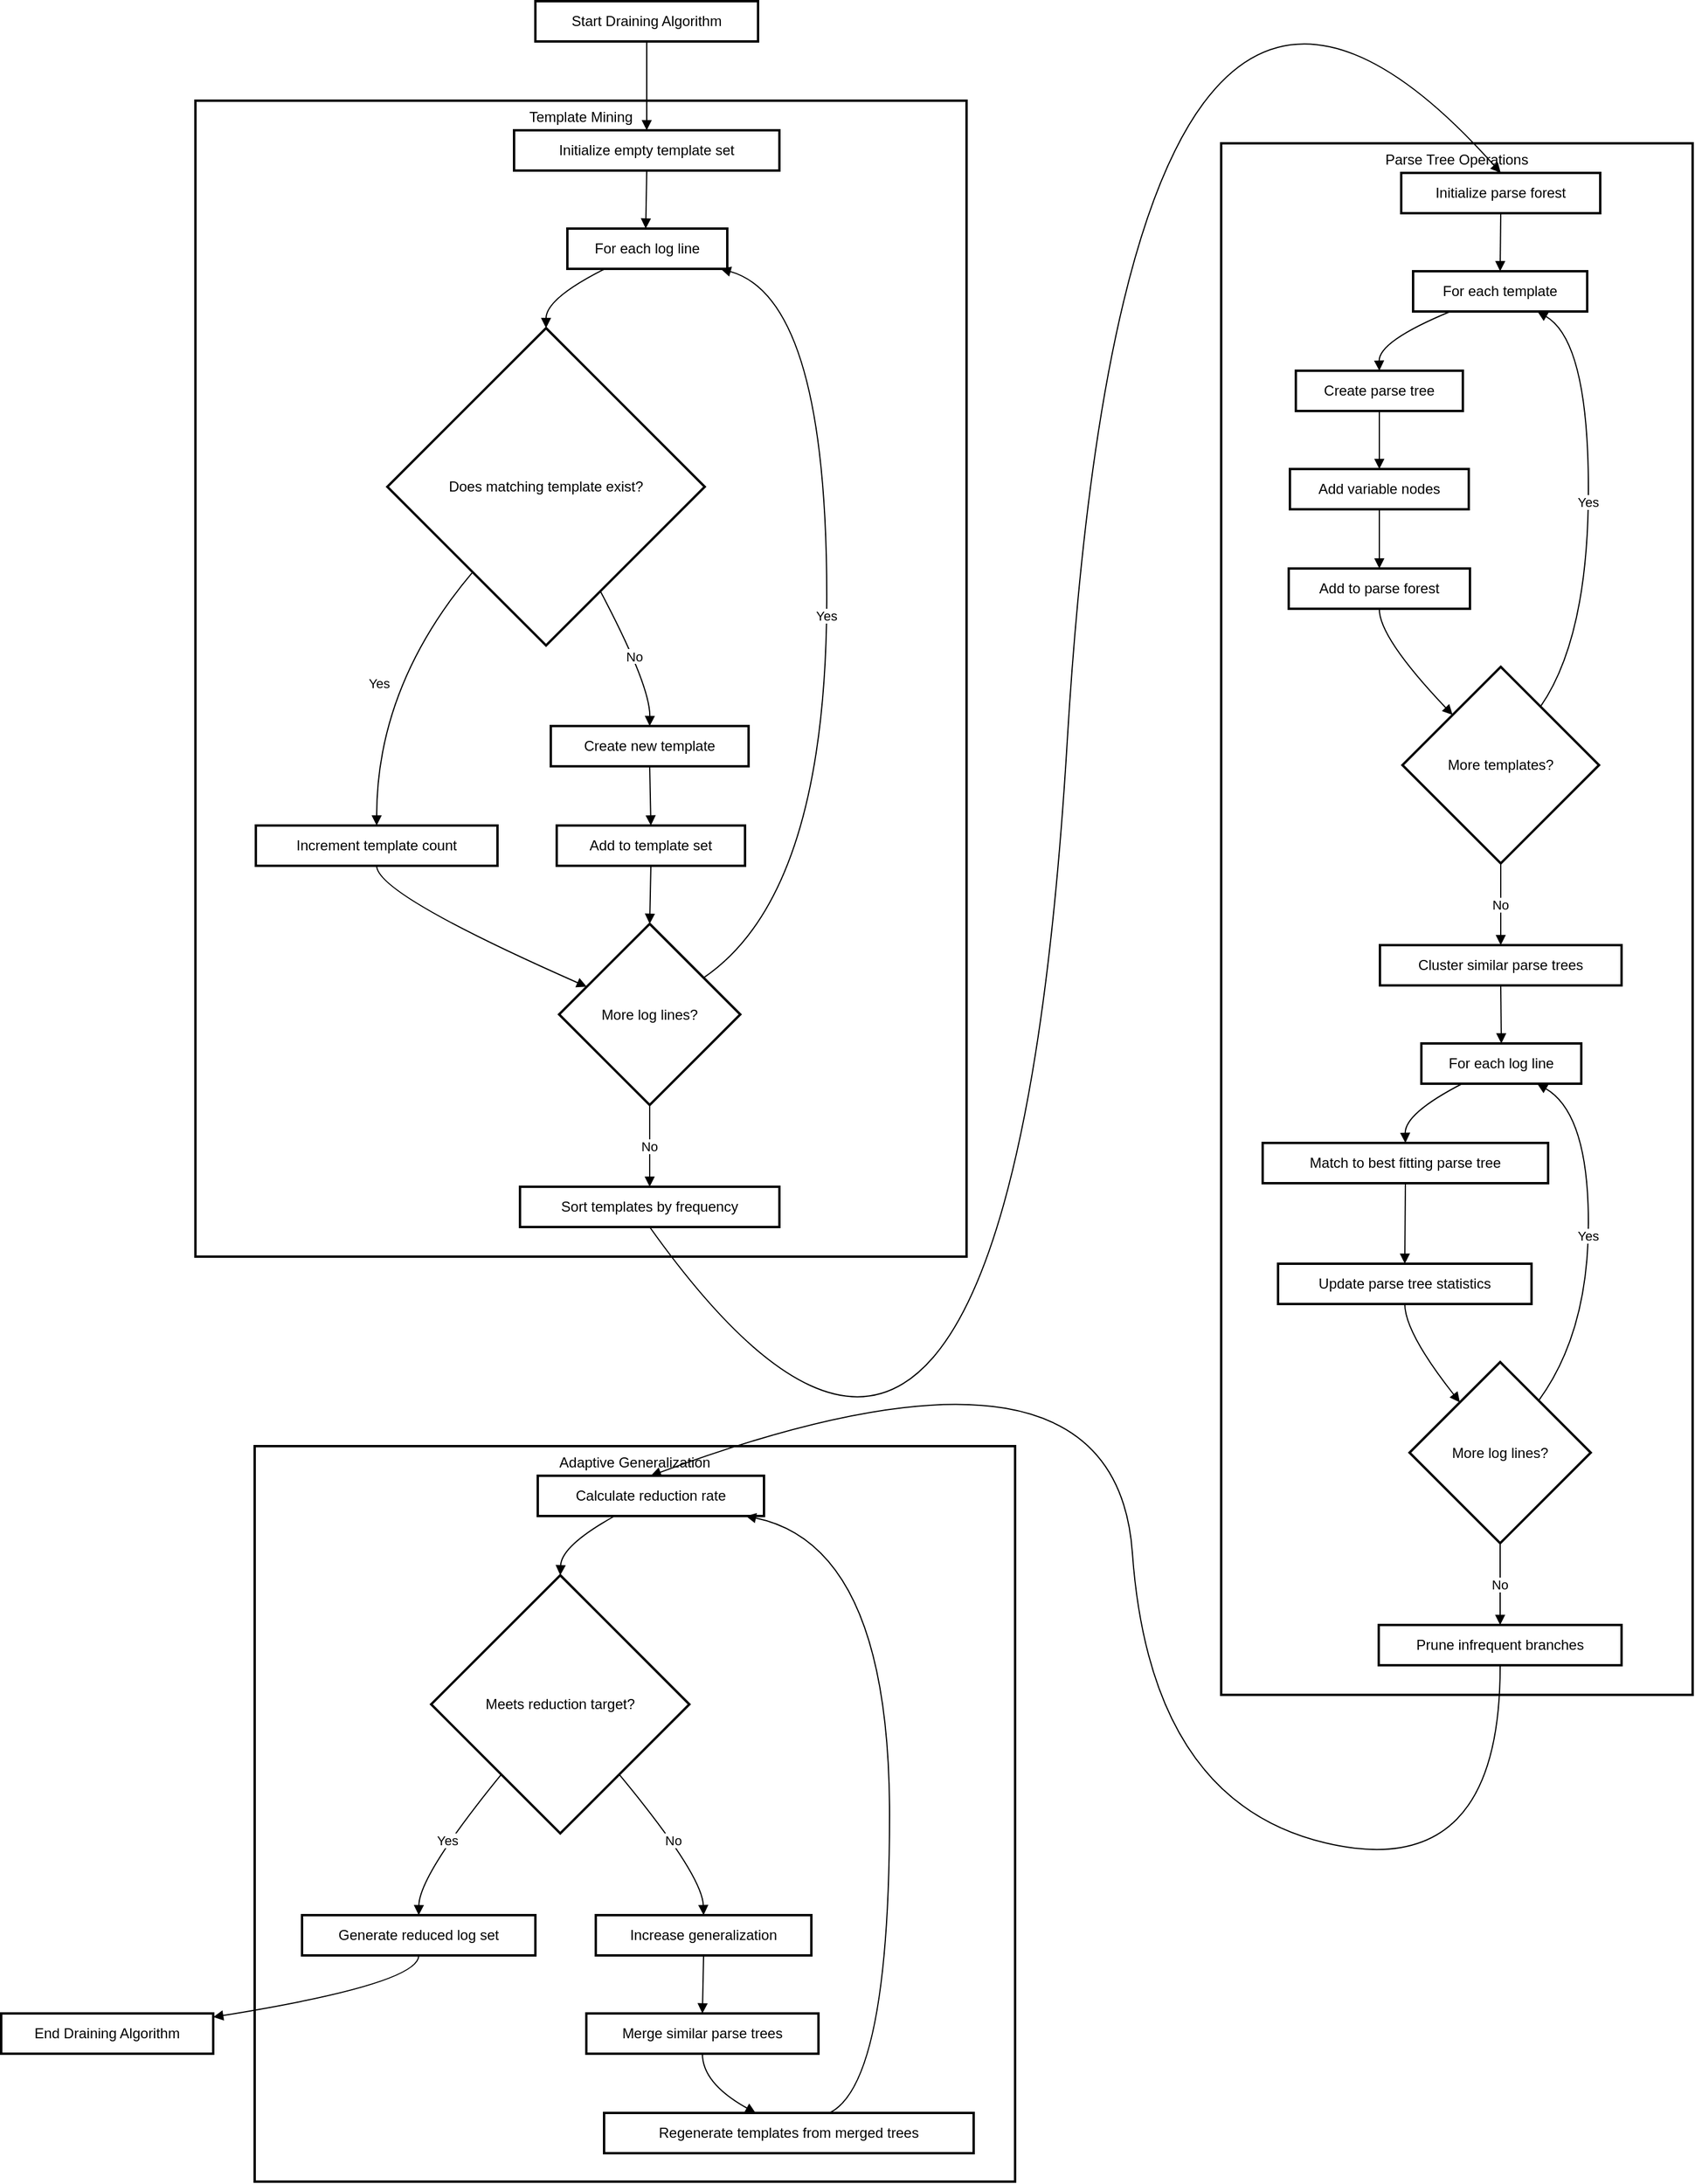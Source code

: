 <mxfile version="24.7.3" type="github">
  <diagram name="Page-1" id="O_Wg-qhwWCunMvbKYaPI">
    <mxGraphModel dx="2024" dy="1854" grid="1" gridSize="10" guides="1" tooltips="1" connect="1" arrows="1" fold="1" page="1" pageScale="1" pageWidth="827" pageHeight="1169" math="0" shadow="0">
      <root>
        <mxCell id="0" />
        <mxCell id="1" parent="0" />
        <mxCell id="LZPVmkAYdy5wEtWKz8n6-1" value="Adaptive Generalization" style="whiteSpace=wrap;strokeWidth=2;verticalAlign=top;" vertex="1" parent="1">
          <mxGeometry x="234" y="1240" width="642" height="621" as="geometry" />
        </mxCell>
        <mxCell id="LZPVmkAYdy5wEtWKz8n6-2" value="Calculate reduction rate" style="whiteSpace=wrap;strokeWidth=2;" vertex="1" parent="1">
          <mxGeometry x="473" y="1265" width="191" height="34" as="geometry" />
        </mxCell>
        <mxCell id="LZPVmkAYdy5wEtWKz8n6-3" value="Meets reduction target?" style="rhombus;strokeWidth=2;whiteSpace=wrap;" vertex="1" parent="1">
          <mxGeometry x="383" y="1349" width="218" height="218" as="geometry" />
        </mxCell>
        <mxCell id="LZPVmkAYdy5wEtWKz8n6-4" value="Generate reduced log set" style="whiteSpace=wrap;strokeWidth=2;" vertex="1" parent="1">
          <mxGeometry x="274" y="1636" width="197" height="34" as="geometry" />
        </mxCell>
        <mxCell id="LZPVmkAYdy5wEtWKz8n6-5" value="Increase generalization" style="whiteSpace=wrap;strokeWidth=2;" vertex="1" parent="1">
          <mxGeometry x="522" y="1636" width="182" height="34" as="geometry" />
        </mxCell>
        <mxCell id="LZPVmkAYdy5wEtWKz8n6-6" value="Merge similar parse trees" style="whiteSpace=wrap;strokeWidth=2;" vertex="1" parent="1">
          <mxGeometry x="514" y="1719" width="196" height="34" as="geometry" />
        </mxCell>
        <mxCell id="LZPVmkAYdy5wEtWKz8n6-7" value="Regenerate templates from merged trees" style="whiteSpace=wrap;strokeWidth=2;" vertex="1" parent="1">
          <mxGeometry x="529" y="1803" width="312" height="34" as="geometry" />
        </mxCell>
        <mxCell id="LZPVmkAYdy5wEtWKz8n6-8" value="Parse Tree Operations" style="whiteSpace=wrap;strokeWidth=2;verticalAlign=top;" vertex="1" parent="1">
          <mxGeometry x="1050" y="140" width="398" height="1310" as="geometry" />
        </mxCell>
        <mxCell id="LZPVmkAYdy5wEtWKz8n6-9" value="Initialize parse forest" style="whiteSpace=wrap;strokeWidth=2;" vertex="1" parent="1">
          <mxGeometry x="1202" y="165" width="168" height="34" as="geometry" />
        </mxCell>
        <mxCell id="LZPVmkAYdy5wEtWKz8n6-10" value="For each template" style="whiteSpace=wrap;strokeWidth=2;" vertex="1" parent="1">
          <mxGeometry x="1212" y="248" width="147" height="34" as="geometry" />
        </mxCell>
        <mxCell id="LZPVmkAYdy5wEtWKz8n6-11" value="Create parse tree" style="whiteSpace=wrap;strokeWidth=2;" vertex="1" parent="1">
          <mxGeometry x="1113" y="332" width="141" height="34" as="geometry" />
        </mxCell>
        <mxCell id="LZPVmkAYdy5wEtWKz8n6-12" value="Add variable nodes" style="whiteSpace=wrap;strokeWidth=2;" vertex="1" parent="1">
          <mxGeometry x="1108" y="415" width="151" height="34" as="geometry" />
        </mxCell>
        <mxCell id="LZPVmkAYdy5wEtWKz8n6-13" value="Add to parse forest" style="whiteSpace=wrap;strokeWidth=2;" vertex="1" parent="1">
          <mxGeometry x="1107" y="499" width="153" height="34" as="geometry" />
        </mxCell>
        <mxCell id="LZPVmkAYdy5wEtWKz8n6-14" value="More templates?" style="rhombus;strokeWidth=2;whiteSpace=wrap;" vertex="1" parent="1">
          <mxGeometry x="1203" y="582" width="166" height="166" as="geometry" />
        </mxCell>
        <mxCell id="LZPVmkAYdy5wEtWKz8n6-15" value="Cluster similar parse trees" style="whiteSpace=wrap;strokeWidth=2;" vertex="1" parent="1">
          <mxGeometry x="1184" y="817" width="204" height="34" as="geometry" />
        </mxCell>
        <mxCell id="LZPVmkAYdy5wEtWKz8n6-16" value="For each log line" style="whiteSpace=wrap;strokeWidth=2;" vertex="1" parent="1">
          <mxGeometry x="1219" y="900" width="135" height="34" as="geometry" />
        </mxCell>
        <mxCell id="LZPVmkAYdy5wEtWKz8n6-17" value="Match to best fitting parse tree" style="whiteSpace=wrap;strokeWidth=2;" vertex="1" parent="1">
          <mxGeometry x="1085" y="984" width="241" height="34" as="geometry" />
        </mxCell>
        <mxCell id="LZPVmkAYdy5wEtWKz8n6-18" value="Update parse tree statistics" style="whiteSpace=wrap;strokeWidth=2;" vertex="1" parent="1">
          <mxGeometry x="1098" y="1086" width="214" height="34" as="geometry" />
        </mxCell>
        <mxCell id="LZPVmkAYdy5wEtWKz8n6-19" value="More log lines?" style="rhombus;strokeWidth=2;whiteSpace=wrap;" vertex="1" parent="1">
          <mxGeometry x="1209" y="1169" width="153" height="153" as="geometry" />
        </mxCell>
        <mxCell id="LZPVmkAYdy5wEtWKz8n6-20" value="Prune infrequent branches" style="whiteSpace=wrap;strokeWidth=2;" vertex="1" parent="1">
          <mxGeometry x="1183" y="1391" width="205" height="34" as="geometry" />
        </mxCell>
        <mxCell id="LZPVmkAYdy5wEtWKz8n6-21" value="Template Mining" style="whiteSpace=wrap;strokeWidth=2;verticalAlign=top;" vertex="1" parent="1">
          <mxGeometry x="184" y="104" width="651" height="976" as="geometry" />
        </mxCell>
        <mxCell id="LZPVmkAYdy5wEtWKz8n6-22" value="Initialize empty template set" style="whiteSpace=wrap;strokeWidth=2;" vertex="1" parent="1">
          <mxGeometry x="453" y="129" width="224" height="34" as="geometry" />
        </mxCell>
        <mxCell id="LZPVmkAYdy5wEtWKz8n6-23" value="For each log line" style="whiteSpace=wrap;strokeWidth=2;" vertex="1" parent="1">
          <mxGeometry x="498" y="212" width="135" height="34" as="geometry" />
        </mxCell>
        <mxCell id="LZPVmkAYdy5wEtWKz8n6-24" value="Does matching template exist?" style="rhombus;strokeWidth=2;whiteSpace=wrap;" vertex="1" parent="1">
          <mxGeometry x="346" y="296" width="268" height="268" as="geometry" />
        </mxCell>
        <mxCell id="LZPVmkAYdy5wEtWKz8n6-25" value="Increment template count" style="whiteSpace=wrap;strokeWidth=2;" vertex="1" parent="1">
          <mxGeometry x="235" y="716" width="204" height="34" as="geometry" />
        </mxCell>
        <mxCell id="LZPVmkAYdy5wEtWKz8n6-26" value="Create new template" style="whiteSpace=wrap;strokeWidth=2;" vertex="1" parent="1">
          <mxGeometry x="484" y="632" width="167" height="34" as="geometry" />
        </mxCell>
        <mxCell id="LZPVmkAYdy5wEtWKz8n6-27" value="Add to template set" style="whiteSpace=wrap;strokeWidth=2;" vertex="1" parent="1">
          <mxGeometry x="489" y="716" width="159" height="34" as="geometry" />
        </mxCell>
        <mxCell id="LZPVmkAYdy5wEtWKz8n6-28" value="More log lines?" style="rhombus;strokeWidth=2;whiteSpace=wrap;" vertex="1" parent="1">
          <mxGeometry x="491" y="799" width="153" height="153" as="geometry" />
        </mxCell>
        <mxCell id="LZPVmkAYdy5wEtWKz8n6-29" value="Sort templates by frequency" style="whiteSpace=wrap;strokeWidth=2;" vertex="1" parent="1">
          <mxGeometry x="458" y="1021" width="219" height="34" as="geometry" />
        </mxCell>
        <mxCell id="LZPVmkAYdy5wEtWKz8n6-30" value="Start Draining Algorithm" style="whiteSpace=wrap;strokeWidth=2;" vertex="1" parent="1">
          <mxGeometry x="471" y="20" width="188" height="34" as="geometry" />
        </mxCell>
        <mxCell id="LZPVmkAYdy5wEtWKz8n6-31" value="End Draining Algorithm" style="whiteSpace=wrap;strokeWidth=2;" vertex="1" parent="1">
          <mxGeometry x="20" y="1719" width="179" height="34" as="geometry" />
        </mxCell>
        <mxCell id="LZPVmkAYdy5wEtWKz8n6-32" value="" style="curved=1;startArrow=none;endArrow=block;exitX=0.5;exitY=0.99;entryX=0.5;entryY=-0.01;rounded=0;" edge="1" parent="1" source="LZPVmkAYdy5wEtWKz8n6-30" target="LZPVmkAYdy5wEtWKz8n6-22">
          <mxGeometry relative="1" as="geometry">
            <Array as="points" />
          </mxGeometry>
        </mxCell>
        <mxCell id="LZPVmkAYdy5wEtWKz8n6-33" value="" style="curved=1;startArrow=none;endArrow=block;exitX=0.5;exitY=0.97;entryX=0.49;entryY=0;rounded=0;" edge="1" parent="1" source="LZPVmkAYdy5wEtWKz8n6-22" target="LZPVmkAYdy5wEtWKz8n6-23">
          <mxGeometry relative="1" as="geometry">
            <Array as="points" />
          </mxGeometry>
        </mxCell>
        <mxCell id="LZPVmkAYdy5wEtWKz8n6-34" value="" style="curved=1;startArrow=none;endArrow=block;exitX=0.24;exitY=0.99;entryX=0.5;entryY=0;rounded=0;" edge="1" parent="1" source="LZPVmkAYdy5wEtWKz8n6-23" target="LZPVmkAYdy5wEtWKz8n6-24">
          <mxGeometry relative="1" as="geometry">
            <Array as="points">
              <mxPoint x="480" y="271" />
            </Array>
          </mxGeometry>
        </mxCell>
        <mxCell id="LZPVmkAYdy5wEtWKz8n6-35" value="Yes" style="curved=1;startArrow=none;endArrow=block;exitX=0.07;exitY=1;entryX=0.5;entryY=-0.01;rounded=0;" edge="1" parent="1" source="LZPVmkAYdy5wEtWKz8n6-24" target="LZPVmkAYdy5wEtWKz8n6-25">
          <mxGeometry relative="1" as="geometry">
            <Array as="points">
              <mxPoint x="337" y="598" />
            </Array>
          </mxGeometry>
        </mxCell>
        <mxCell id="LZPVmkAYdy5wEtWKz8n6-36" value="No" style="curved=1;startArrow=none;endArrow=block;exitX=0.76;exitY=1;entryX=0.5;entryY=0;rounded=0;" edge="1" parent="1" source="LZPVmkAYdy5wEtWKz8n6-24" target="LZPVmkAYdy5wEtWKz8n6-26">
          <mxGeometry relative="1" as="geometry">
            <Array as="points">
              <mxPoint x="568" y="598" />
            </Array>
          </mxGeometry>
        </mxCell>
        <mxCell id="LZPVmkAYdy5wEtWKz8n6-37" value="" style="curved=1;startArrow=none;endArrow=block;exitX=0.5;exitY=0.99;entryX=0.5;entryY=-0.01;rounded=0;" edge="1" parent="1" source="LZPVmkAYdy5wEtWKz8n6-26" target="LZPVmkAYdy5wEtWKz8n6-27">
          <mxGeometry relative="1" as="geometry">
            <Array as="points" />
          </mxGeometry>
        </mxCell>
        <mxCell id="LZPVmkAYdy5wEtWKz8n6-38" value="" style="curved=1;startArrow=none;endArrow=block;exitX=0.5;exitY=0.97;entryX=0;entryY=0.28;rounded=0;" edge="1" parent="1" source="LZPVmkAYdy5wEtWKz8n6-25" target="LZPVmkAYdy5wEtWKz8n6-28">
          <mxGeometry relative="1" as="geometry">
            <Array as="points">
              <mxPoint x="337" y="774" />
            </Array>
          </mxGeometry>
        </mxCell>
        <mxCell id="LZPVmkAYdy5wEtWKz8n6-39" value="" style="curved=1;startArrow=none;endArrow=block;exitX=0.5;exitY=0.97;entryX=0.5;entryY=0;rounded=0;" edge="1" parent="1" source="LZPVmkAYdy5wEtWKz8n6-27" target="LZPVmkAYdy5wEtWKz8n6-28">
          <mxGeometry relative="1" as="geometry">
            <Array as="points" />
          </mxGeometry>
        </mxCell>
        <mxCell id="LZPVmkAYdy5wEtWKz8n6-40" value="Yes" style="curved=1;startArrow=none;endArrow=block;exitX=1;exitY=0.16;entryX=0.95;entryY=0.99;rounded=0;" edge="1" parent="1" source="LZPVmkAYdy5wEtWKz8n6-28" target="LZPVmkAYdy5wEtWKz8n6-23">
          <mxGeometry relative="1" as="geometry">
            <Array as="points">
              <mxPoint x="717" y="774" />
              <mxPoint x="717" y="271" />
            </Array>
          </mxGeometry>
        </mxCell>
        <mxCell id="LZPVmkAYdy5wEtWKz8n6-41" value="No" style="curved=1;startArrow=none;endArrow=block;exitX=0.5;exitY=1;entryX=0.5;entryY=0;rounded=0;" edge="1" parent="1" source="LZPVmkAYdy5wEtWKz8n6-28" target="LZPVmkAYdy5wEtWKz8n6-29">
          <mxGeometry relative="1" as="geometry">
            <Array as="points" />
          </mxGeometry>
        </mxCell>
        <mxCell id="LZPVmkAYdy5wEtWKz8n6-42" value="" style="curved=1;startArrow=none;endArrow=block;exitX=0.5;exitY=0.99;entryX=0.5;entryY=-0.01;rounded=0;" edge="1" parent="1" source="LZPVmkAYdy5wEtWKz8n6-29" target="LZPVmkAYdy5wEtWKz8n6-9">
          <mxGeometry relative="1" as="geometry">
            <Array as="points">
              <mxPoint x="870" y="1480" />
              <mxPoint x="970" y="-190" />
            </Array>
          </mxGeometry>
        </mxCell>
        <mxCell id="LZPVmkAYdy5wEtWKz8n6-43" value="" style="curved=1;startArrow=none;endArrow=block;exitX=0.5;exitY=0.97;entryX=0.5;entryY=0;rounded=0;" edge="1" parent="1" source="LZPVmkAYdy5wEtWKz8n6-9" target="LZPVmkAYdy5wEtWKz8n6-10">
          <mxGeometry relative="1" as="geometry">
            <Array as="points" />
          </mxGeometry>
        </mxCell>
        <mxCell id="LZPVmkAYdy5wEtWKz8n6-44" value="" style="curved=1;startArrow=none;endArrow=block;exitX=0.22;exitY=0.99;entryX=0.5;entryY=-0.01;rounded=0;" edge="1" parent="1" source="LZPVmkAYdy5wEtWKz8n6-10" target="LZPVmkAYdy5wEtWKz8n6-11">
          <mxGeometry relative="1" as="geometry">
            <Array as="points">
              <mxPoint x="1183" y="307" />
            </Array>
          </mxGeometry>
        </mxCell>
        <mxCell id="LZPVmkAYdy5wEtWKz8n6-45" value="" style="curved=1;startArrow=none;endArrow=block;exitX=0.5;exitY=0.97;entryX=0.5;entryY=0;rounded=0;" edge="1" parent="1" source="LZPVmkAYdy5wEtWKz8n6-11" target="LZPVmkAYdy5wEtWKz8n6-12">
          <mxGeometry relative="1" as="geometry">
            <Array as="points" />
          </mxGeometry>
        </mxCell>
        <mxCell id="LZPVmkAYdy5wEtWKz8n6-46" value="" style="curved=1;startArrow=none;endArrow=block;exitX=0.5;exitY=0.99;entryX=0.5;entryY=-0.01;rounded=0;" edge="1" parent="1" source="LZPVmkAYdy5wEtWKz8n6-12" target="LZPVmkAYdy5wEtWKz8n6-13">
          <mxGeometry relative="1" as="geometry">
            <Array as="points" />
          </mxGeometry>
        </mxCell>
        <mxCell id="LZPVmkAYdy5wEtWKz8n6-47" value="" style="curved=1;startArrow=none;endArrow=block;exitX=0.5;exitY=0.97;entryX=0.02;entryY=0;rounded=0;" edge="1" parent="1" source="LZPVmkAYdy5wEtWKz8n6-13" target="LZPVmkAYdy5wEtWKz8n6-14">
          <mxGeometry relative="1" as="geometry">
            <Array as="points">
              <mxPoint x="1183" y="557" />
            </Array>
          </mxGeometry>
        </mxCell>
        <mxCell id="LZPVmkAYdy5wEtWKz8n6-48" value="Yes" style="curved=1;startArrow=none;endArrow=block;exitX=0.84;exitY=0;entryX=0.71;entryY=0.99;rounded=0;" edge="1" parent="1" source="LZPVmkAYdy5wEtWKz8n6-14" target="LZPVmkAYdy5wEtWKz8n6-10">
          <mxGeometry relative="1" as="geometry">
            <Array as="points">
              <mxPoint x="1360" y="557" />
              <mxPoint x="1360" y="307" />
            </Array>
          </mxGeometry>
        </mxCell>
        <mxCell id="LZPVmkAYdy5wEtWKz8n6-49" value="No" style="curved=1;startArrow=none;endArrow=block;exitX=0.5;exitY=1;entryX=0.5;entryY=-0.01;rounded=0;" edge="1" parent="1" source="LZPVmkAYdy5wEtWKz8n6-14" target="LZPVmkAYdy5wEtWKz8n6-15">
          <mxGeometry relative="1" as="geometry">
            <Array as="points" />
          </mxGeometry>
        </mxCell>
        <mxCell id="LZPVmkAYdy5wEtWKz8n6-50" value="" style="curved=1;startArrow=none;endArrow=block;exitX=0.5;exitY=0.97;entryX=0.5;entryY=0;rounded=0;" edge="1" parent="1" source="LZPVmkAYdy5wEtWKz8n6-15" target="LZPVmkAYdy5wEtWKz8n6-16">
          <mxGeometry relative="1" as="geometry">
            <Array as="points" />
          </mxGeometry>
        </mxCell>
        <mxCell id="LZPVmkAYdy5wEtWKz8n6-51" value="" style="curved=1;startArrow=none;endArrow=block;exitX=0.26;exitY=0.99;entryX=0.5;entryY=-0.01;rounded=0;" edge="1" parent="1" source="LZPVmkAYdy5wEtWKz8n6-16" target="LZPVmkAYdy5wEtWKz8n6-17">
          <mxGeometry relative="1" as="geometry">
            <Array as="points">
              <mxPoint x="1205" y="959" />
            </Array>
          </mxGeometry>
        </mxCell>
        <mxCell id="LZPVmkAYdy5wEtWKz8n6-52" value="" style="curved=1;startArrow=none;endArrow=block;exitX=0.5;exitY=0.97;entryX=0.5;entryY=-0.01;rounded=0;" edge="1" parent="1" source="LZPVmkAYdy5wEtWKz8n6-17" target="LZPVmkAYdy5wEtWKz8n6-18">
          <mxGeometry relative="1" as="geometry">
            <Array as="points" />
          </mxGeometry>
        </mxCell>
        <mxCell id="LZPVmkAYdy5wEtWKz8n6-53" value="" style="curved=1;startArrow=none;endArrow=block;exitX=0.5;exitY=0.97;entryX=0.1;entryY=0;rounded=0;" edge="1" parent="1" source="LZPVmkAYdy5wEtWKz8n6-18" target="LZPVmkAYdy5wEtWKz8n6-19">
          <mxGeometry relative="1" as="geometry">
            <Array as="points">
              <mxPoint x="1205" y="1144" />
            </Array>
          </mxGeometry>
        </mxCell>
        <mxCell id="LZPVmkAYdy5wEtWKz8n6-54" value="Yes" style="curved=1;startArrow=none;endArrow=block;exitX=0.87;exitY=0;entryX=0.72;entryY=0.99;rounded=0;" edge="1" parent="1" source="LZPVmkAYdy5wEtWKz8n6-19" target="LZPVmkAYdy5wEtWKz8n6-16">
          <mxGeometry relative="1" as="geometry">
            <Array as="points">
              <mxPoint x="1360" y="1144" />
              <mxPoint x="1360" y="959" />
            </Array>
          </mxGeometry>
        </mxCell>
        <mxCell id="LZPVmkAYdy5wEtWKz8n6-55" value="No" style="curved=1;startArrow=none;endArrow=block;exitX=0.5;exitY=1;entryX=0.5;entryY=0;rounded=0;" edge="1" parent="1" source="LZPVmkAYdy5wEtWKz8n6-19" target="LZPVmkAYdy5wEtWKz8n6-20">
          <mxGeometry relative="1" as="geometry">
            <Array as="points" />
          </mxGeometry>
        </mxCell>
        <mxCell id="LZPVmkAYdy5wEtWKz8n6-56" value="" style="curved=1;startArrow=none;endArrow=block;exitX=0.5;exitY=0.99;entryX=0.5;entryY=0.01;rounded=0;" edge="1" parent="1" source="LZPVmkAYdy5wEtWKz8n6-20" target="LZPVmkAYdy5wEtWKz8n6-2">
          <mxGeometry relative="1" as="geometry">
            <Array as="points">
              <mxPoint x="1286" y="1610" />
              <mxPoint x="990" y="1540" />
              <mxPoint x="960" y="1120" />
            </Array>
          </mxGeometry>
        </mxCell>
        <mxCell id="LZPVmkAYdy5wEtWKz8n6-57" value="" style="curved=1;startArrow=none;endArrow=block;exitX=0.34;exitY=1;entryX=0.5;entryY=0;rounded=0;" edge="1" parent="1" source="LZPVmkAYdy5wEtWKz8n6-2" target="LZPVmkAYdy5wEtWKz8n6-3">
          <mxGeometry relative="1" as="geometry">
            <Array as="points">
              <mxPoint x="493" y="1324" />
            </Array>
          </mxGeometry>
        </mxCell>
        <mxCell id="LZPVmkAYdy5wEtWKz8n6-58" value="Yes" style="curved=1;startArrow=none;endArrow=block;exitX=0.08;exitY=1;entryX=0.5;entryY=0;rounded=0;" edge="1" parent="1" source="LZPVmkAYdy5wEtWKz8n6-3" target="LZPVmkAYdy5wEtWKz8n6-4">
          <mxGeometry relative="1" as="geometry">
            <Array as="points">
              <mxPoint x="373" y="1602" />
            </Array>
          </mxGeometry>
        </mxCell>
        <mxCell id="LZPVmkAYdy5wEtWKz8n6-59" value="No" style="curved=1;startArrow=none;endArrow=block;exitX=0.92;exitY=1;entryX=0.5;entryY=0;rounded=0;" edge="1" parent="1" source="LZPVmkAYdy5wEtWKz8n6-3" target="LZPVmkAYdy5wEtWKz8n6-5">
          <mxGeometry relative="1" as="geometry">
            <Array as="points">
              <mxPoint x="612" y="1602" />
            </Array>
          </mxGeometry>
        </mxCell>
        <mxCell id="LZPVmkAYdy5wEtWKz8n6-60" value="" style="curved=1;startArrow=none;endArrow=block;exitX=0.5;exitY=0.98;entryX=0.5;entryY=0.01;rounded=0;" edge="1" parent="1" source="LZPVmkAYdy5wEtWKz8n6-5" target="LZPVmkAYdy5wEtWKz8n6-6">
          <mxGeometry relative="1" as="geometry">
            <Array as="points" />
          </mxGeometry>
        </mxCell>
        <mxCell id="LZPVmkAYdy5wEtWKz8n6-61" value="" style="curved=1;startArrow=none;endArrow=block;exitX=0.5;exitY=1;entryX=0.41;entryY=0;rounded=0;" edge="1" parent="1" source="LZPVmkAYdy5wEtWKz8n6-6" target="LZPVmkAYdy5wEtWKz8n6-7">
          <mxGeometry relative="1" as="geometry">
            <Array as="points">
              <mxPoint x="612" y="1778" />
            </Array>
          </mxGeometry>
        </mxCell>
        <mxCell id="LZPVmkAYdy5wEtWKz8n6-62" value="" style="curved=1;startArrow=none;endArrow=block;exitX=0.61;exitY=0;entryX=0.92;entryY=1;rounded=0;" edge="1" parent="1" source="LZPVmkAYdy5wEtWKz8n6-7" target="LZPVmkAYdy5wEtWKz8n6-2">
          <mxGeometry relative="1" as="geometry">
            <Array as="points">
              <mxPoint x="770" y="1778" />
              <mxPoint x="770" y="1324" />
            </Array>
          </mxGeometry>
        </mxCell>
        <mxCell id="LZPVmkAYdy5wEtWKz8n6-63" value="" style="curved=1;startArrow=none;endArrow=block;exitX=0.5;exitY=0.98;entryX=1;entryY=0.09;rounded=0;" edge="1" parent="1" source="LZPVmkAYdy5wEtWKz8n6-4" target="LZPVmkAYdy5wEtWKz8n6-31">
          <mxGeometry relative="1" as="geometry">
            <Array as="points">
              <mxPoint x="373" y="1694" />
            </Array>
          </mxGeometry>
        </mxCell>
      </root>
    </mxGraphModel>
  </diagram>
</mxfile>
